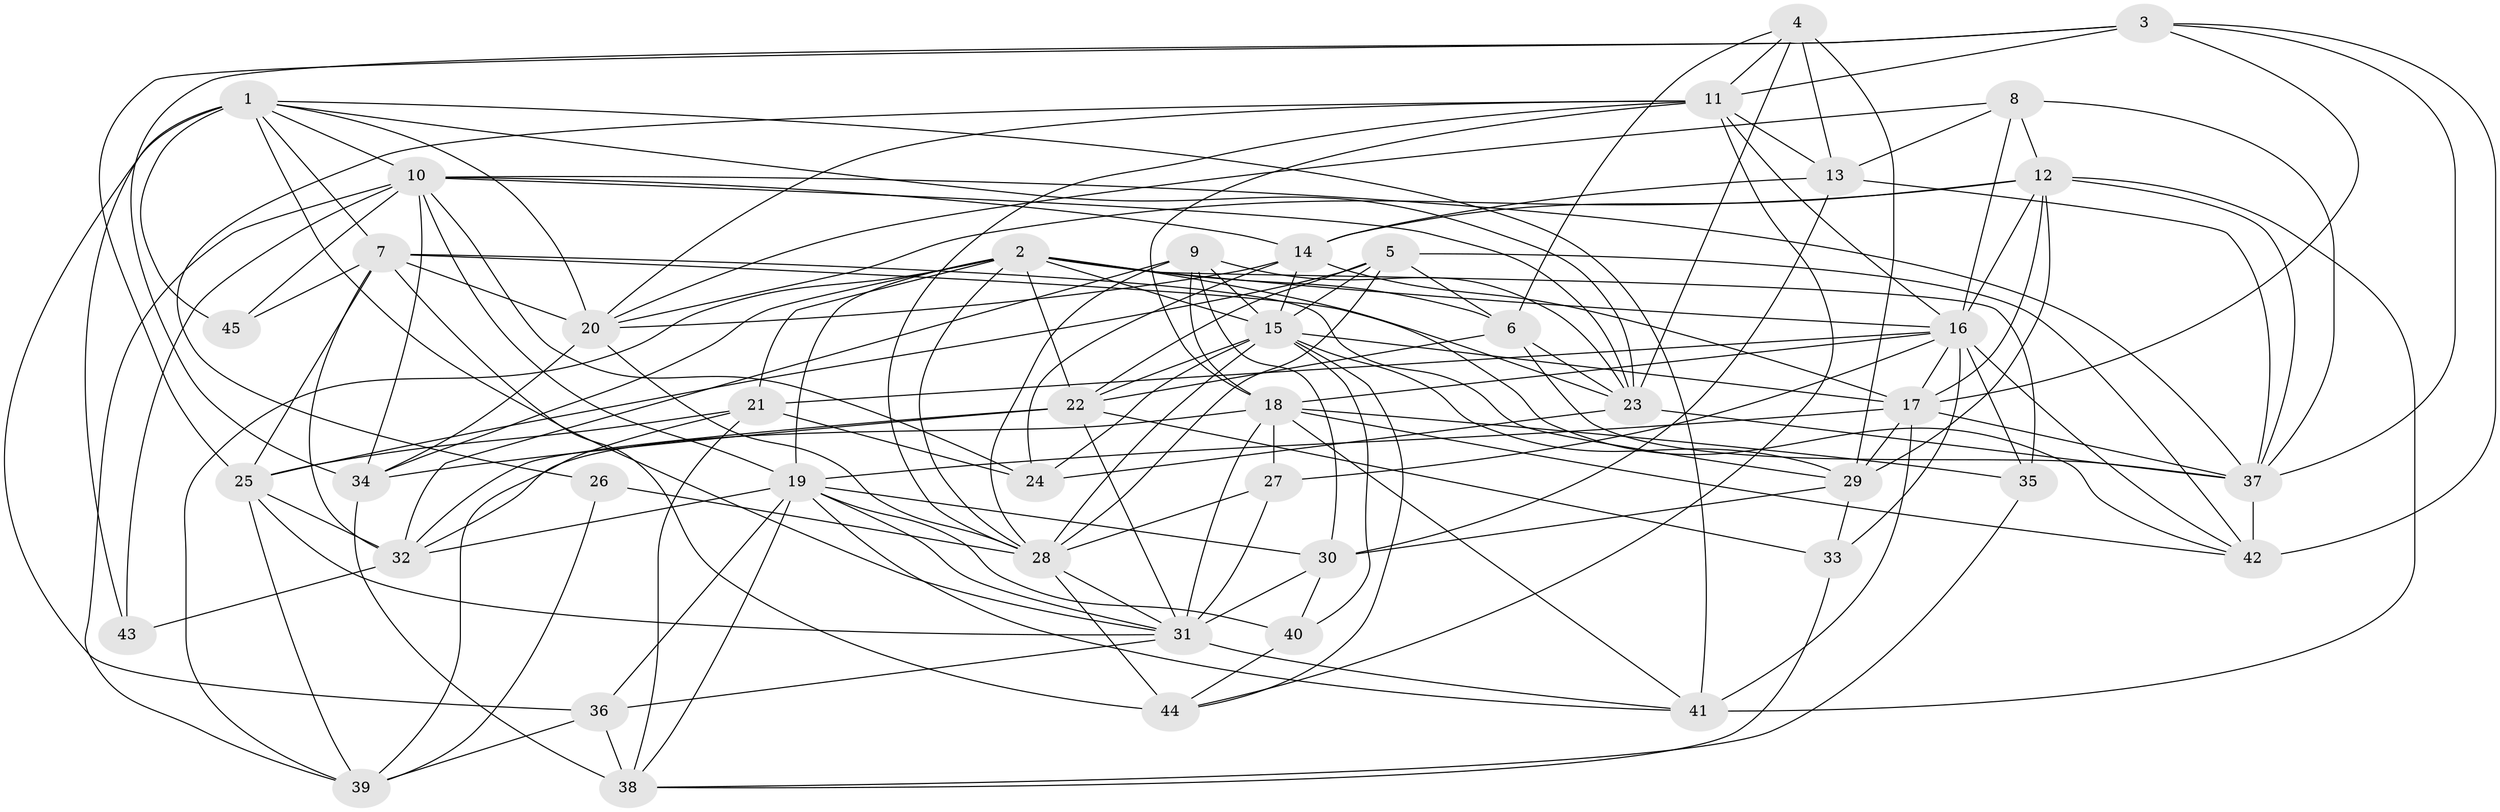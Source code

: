 // original degree distribution, {4: 1.0}
// Generated by graph-tools (version 1.1) at 2025/53/03/04/25 22:53:55]
// undirected, 45 vertices, 154 edges
graph export_dot {
  node [color=gray90,style=filled];
  1;
  2;
  3;
  4;
  5;
  6;
  7;
  8;
  9;
  10;
  11;
  12;
  13;
  14;
  15;
  16;
  17;
  18;
  19;
  20;
  21;
  22;
  23;
  24;
  25;
  26;
  27;
  28;
  29;
  30;
  31;
  32;
  33;
  34;
  35;
  36;
  37;
  38;
  39;
  40;
  41;
  42;
  43;
  44;
  45;
  1 -- 7 [weight=1.0];
  1 -- 10 [weight=1.0];
  1 -- 20 [weight=1.0];
  1 -- 23 [weight=1.0];
  1 -- 31 [weight=1.0];
  1 -- 36 [weight=1.0];
  1 -- 41 [weight=1.0];
  1 -- 43 [weight=1.0];
  1 -- 45 [weight=2.0];
  2 -- 6 [weight=1.0];
  2 -- 15 [weight=1.0];
  2 -- 16 [weight=1.0];
  2 -- 19 [weight=1.0];
  2 -- 21 [weight=1.0];
  2 -- 22 [weight=1.0];
  2 -- 23 [weight=1.0];
  2 -- 28 [weight=1.0];
  2 -- 34 [weight=1.0];
  2 -- 35 [weight=2.0];
  2 -- 39 [weight=1.0];
  3 -- 11 [weight=1.0];
  3 -- 17 [weight=1.0];
  3 -- 25 [weight=1.0];
  3 -- 34 [weight=1.0];
  3 -- 37 [weight=1.0];
  3 -- 42 [weight=1.0];
  4 -- 6 [weight=1.0];
  4 -- 11 [weight=1.0];
  4 -- 13 [weight=1.0];
  4 -- 23 [weight=1.0];
  4 -- 29 [weight=2.0];
  5 -- 6 [weight=1.0];
  5 -- 15 [weight=1.0];
  5 -- 22 [weight=1.0];
  5 -- 25 [weight=1.0];
  5 -- 28 [weight=1.0];
  5 -- 42 [weight=1.0];
  6 -- 22 [weight=2.0];
  6 -- 23 [weight=1.0];
  6 -- 37 [weight=2.0];
  7 -- 20 [weight=1.0];
  7 -- 25 [weight=1.0];
  7 -- 29 [weight=1.0];
  7 -- 32 [weight=1.0];
  7 -- 42 [weight=1.0];
  7 -- 44 [weight=1.0];
  7 -- 45 [weight=1.0];
  8 -- 12 [weight=1.0];
  8 -- 13 [weight=1.0];
  8 -- 16 [weight=1.0];
  8 -- 20 [weight=2.0];
  8 -- 37 [weight=3.0];
  9 -- 15 [weight=1.0];
  9 -- 18 [weight=2.0];
  9 -- 23 [weight=1.0];
  9 -- 28 [weight=1.0];
  9 -- 30 [weight=2.0];
  9 -- 32 [weight=1.0];
  10 -- 14 [weight=1.0];
  10 -- 19 [weight=1.0];
  10 -- 23 [weight=1.0];
  10 -- 24 [weight=1.0];
  10 -- 34 [weight=1.0];
  10 -- 37 [weight=1.0];
  10 -- 39 [weight=2.0];
  10 -- 43 [weight=2.0];
  10 -- 45 [weight=1.0];
  11 -- 13 [weight=3.0];
  11 -- 16 [weight=1.0];
  11 -- 18 [weight=2.0];
  11 -- 20 [weight=1.0];
  11 -- 26 [weight=1.0];
  11 -- 28 [weight=1.0];
  11 -- 44 [weight=1.0];
  12 -- 14 [weight=1.0];
  12 -- 16 [weight=2.0];
  12 -- 17 [weight=1.0];
  12 -- 20 [weight=1.0];
  12 -- 29 [weight=1.0];
  12 -- 37 [weight=1.0];
  12 -- 41 [weight=2.0];
  13 -- 14 [weight=1.0];
  13 -- 30 [weight=1.0];
  13 -- 37 [weight=1.0];
  14 -- 15 [weight=1.0];
  14 -- 17 [weight=2.0];
  14 -- 20 [weight=1.0];
  14 -- 24 [weight=1.0];
  15 -- 17 [weight=1.0];
  15 -- 22 [weight=1.0];
  15 -- 24 [weight=2.0];
  15 -- 28 [weight=1.0];
  15 -- 29 [weight=1.0];
  15 -- 40 [weight=1.0];
  15 -- 44 [weight=1.0];
  16 -- 17 [weight=1.0];
  16 -- 18 [weight=1.0];
  16 -- 21 [weight=1.0];
  16 -- 27 [weight=1.0];
  16 -- 33 [weight=1.0];
  16 -- 35 [weight=1.0];
  16 -- 42 [weight=1.0];
  17 -- 19 [weight=1.0];
  17 -- 29 [weight=1.0];
  17 -- 37 [weight=1.0];
  17 -- 41 [weight=1.0];
  18 -- 27 [weight=1.0];
  18 -- 31 [weight=1.0];
  18 -- 32 [weight=1.0];
  18 -- 35 [weight=2.0];
  18 -- 41 [weight=1.0];
  18 -- 42 [weight=1.0];
  19 -- 30 [weight=1.0];
  19 -- 31 [weight=1.0];
  19 -- 32 [weight=1.0];
  19 -- 36 [weight=1.0];
  19 -- 38 [weight=1.0];
  19 -- 40 [weight=1.0];
  19 -- 41 [weight=1.0];
  20 -- 28 [weight=2.0];
  20 -- 34 [weight=1.0];
  21 -- 24 [weight=1.0];
  21 -- 25 [weight=1.0];
  21 -- 38 [weight=1.0];
  21 -- 39 [weight=1.0];
  22 -- 31 [weight=1.0];
  22 -- 32 [weight=1.0];
  22 -- 33 [weight=1.0];
  22 -- 34 [weight=2.0];
  23 -- 24 [weight=1.0];
  23 -- 37 [weight=1.0];
  25 -- 31 [weight=1.0];
  25 -- 32 [weight=2.0];
  25 -- 39 [weight=1.0];
  26 -- 28 [weight=1.0];
  26 -- 39 [weight=2.0];
  27 -- 28 [weight=1.0];
  27 -- 31 [weight=1.0];
  28 -- 31 [weight=1.0];
  28 -- 44 [weight=2.0];
  29 -- 30 [weight=1.0];
  29 -- 33 [weight=1.0];
  30 -- 31 [weight=2.0];
  30 -- 40 [weight=1.0];
  31 -- 36 [weight=1.0];
  31 -- 41 [weight=2.0];
  32 -- 43 [weight=1.0];
  33 -- 38 [weight=1.0];
  34 -- 38 [weight=2.0];
  35 -- 38 [weight=1.0];
  36 -- 38 [weight=2.0];
  36 -- 39 [weight=1.0];
  37 -- 42 [weight=1.0];
  40 -- 44 [weight=1.0];
}
